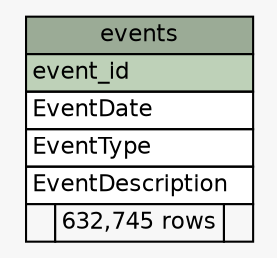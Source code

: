 // dot 2.36.0 on Linux 4.4.0-59-generic
// SchemaSpy rev 590
digraph "events" {
  graph [
    rankdir="RL"
    bgcolor="#f7f7f7"
    nodesep="0.18"
    ranksep="0.46"
    fontname="Helvetica"
    fontsize="11"
  ];
  node [
    fontname="Helvetica"
    fontsize="11"
    shape="plaintext"
  ];
  edge [
    arrowsize="0.8"
  ];
  "events" [
    label=<
    <TABLE BORDER="0" CELLBORDER="1" CELLSPACING="0" BGCOLOR="#ffffff">
      <TR><TD COLSPAN="3" BGCOLOR="#9bab96" ALIGN="CENTER">events</TD></TR>
      <TR><TD PORT="event_id" COLSPAN="3" BGCOLOR="#bed1b8" ALIGN="LEFT">event_id</TD></TR>
      <TR><TD PORT="EventDate" COLSPAN="3" ALIGN="LEFT">EventDate</TD></TR>
      <TR><TD PORT="EventType" COLSPAN="3" ALIGN="LEFT">EventType</TD></TR>
      <TR><TD PORT="EventDescription" COLSPAN="3" ALIGN="LEFT">EventDescription</TD></TR>
      <TR><TD ALIGN="LEFT" BGCOLOR="#f7f7f7">  </TD><TD ALIGN="RIGHT" BGCOLOR="#f7f7f7">632,745 rows</TD><TD ALIGN="RIGHT" BGCOLOR="#f7f7f7">  </TD></TR>
    </TABLE>>
    URL="tables/events.html"
    tooltip="events"
  ];
}
